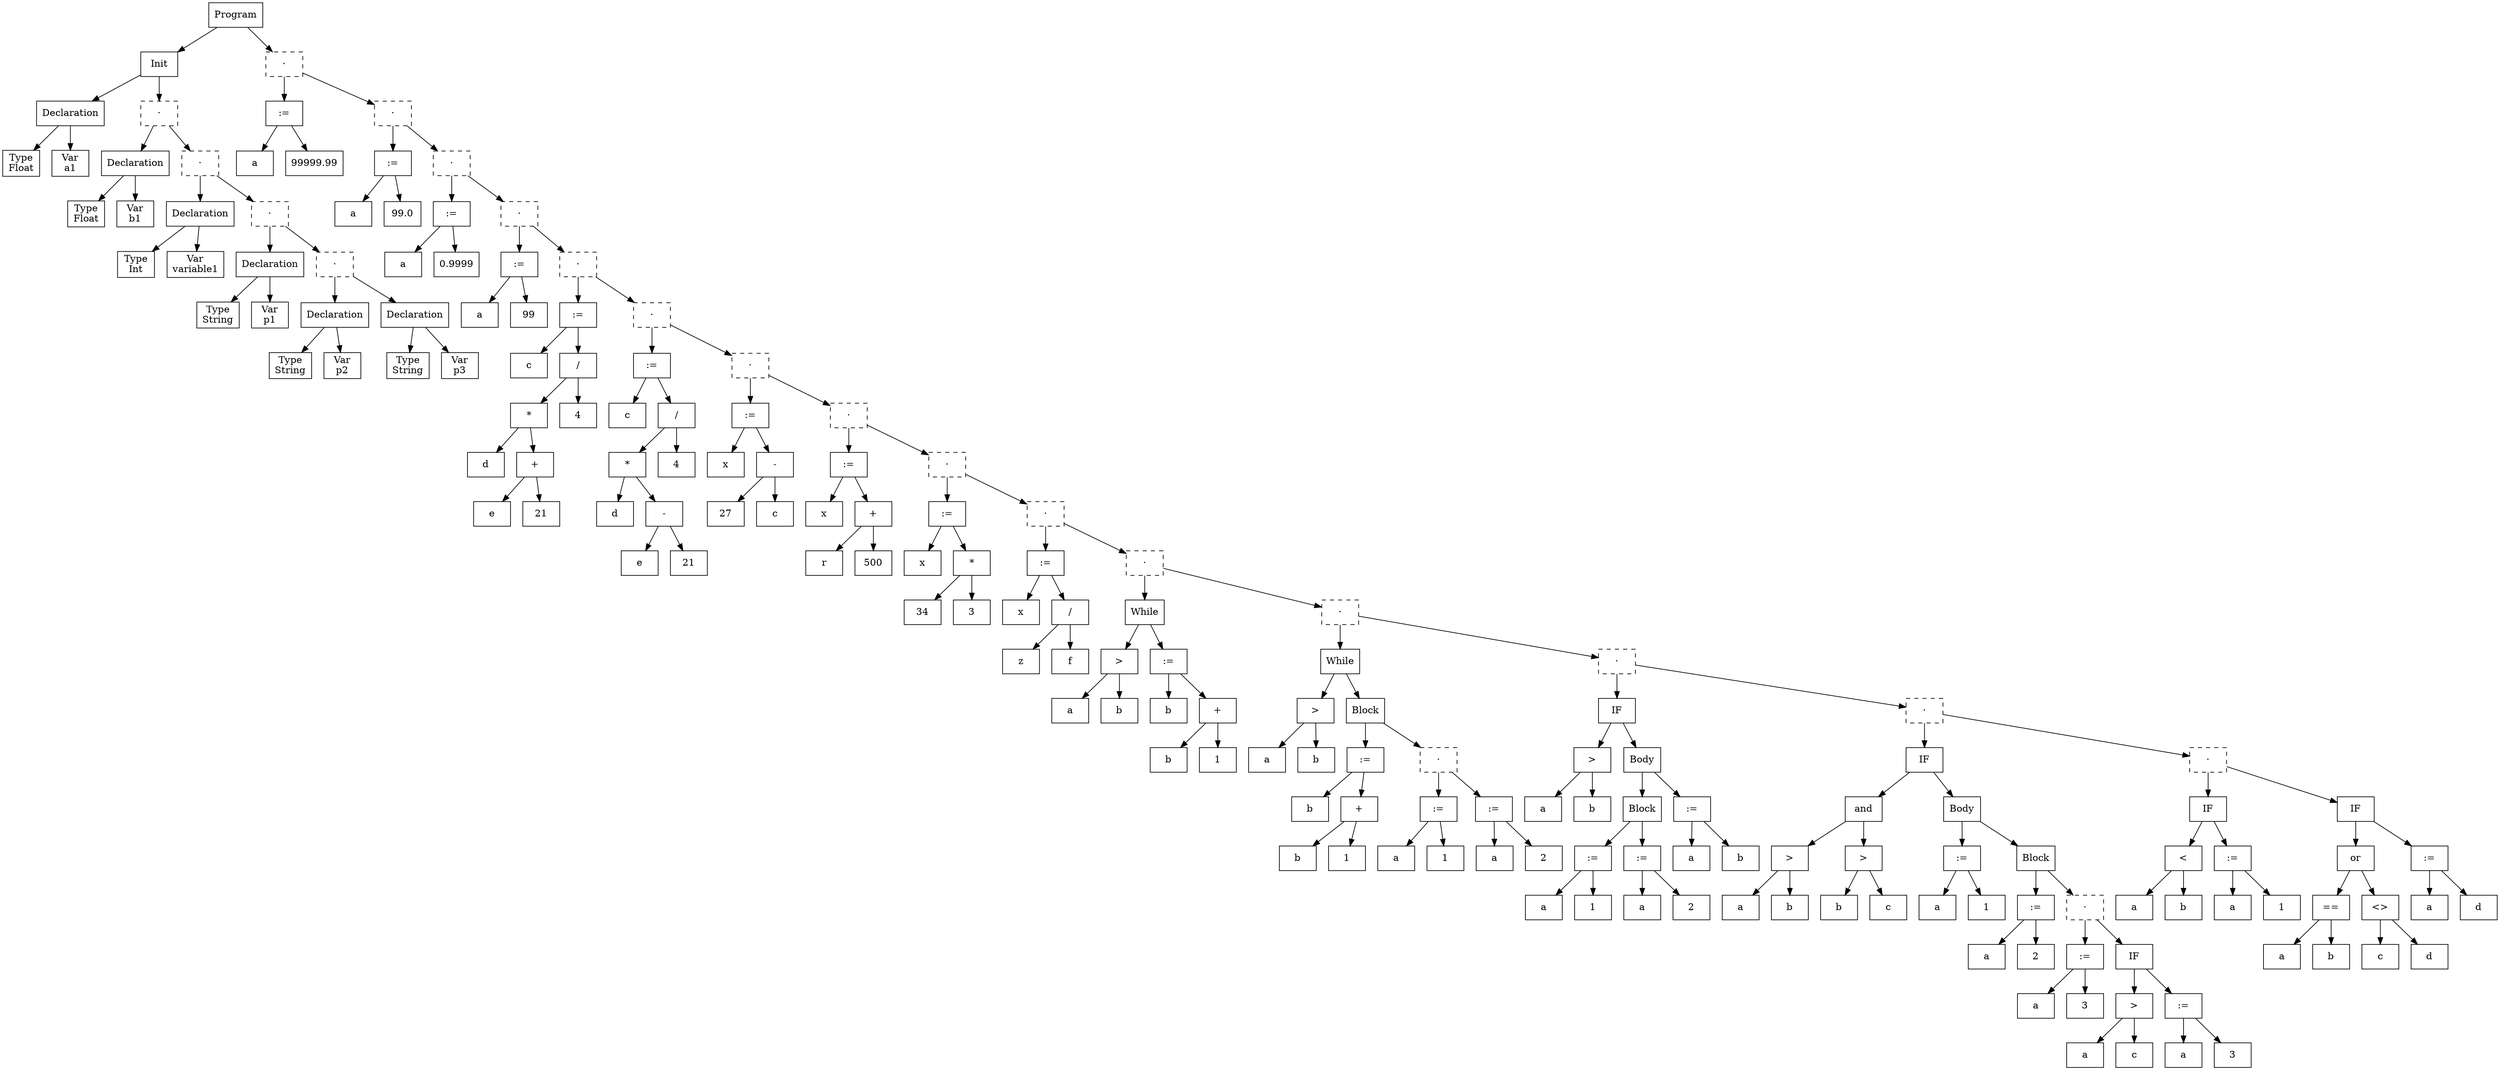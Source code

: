digraph AST {
  node [shape=box];
  n1 [label="Program"];
  n1 -> n2;
  n2 [label="Init"];
  n2 -> n3;
  n3 [label="Declaration"];
  n3 -> n4;
  n4 [label="Type\nFloat"];
  n3 -> n5;
  n5 [label="Var\na1"];
  n6 [label="·", style="dashed"];
  n6 -> n7;
  n7 [label="Declaration"];
  n7 -> n8;
  n8 [label="Type\nFloat"];
  n7 -> n9;
  n9 [label="Var\nb1"];
  n10 [label="·", style="dashed"];
  n10 -> n11;
  n11 [label="Declaration"];
  n11 -> n12;
  n12 [label="Type\nInt"];
  n11 -> n13;
  n13 [label="Var\nvariable1"];
  n14 [label="·", style="dashed"];
  n14 -> n15;
  n15 [label="Declaration"];
  n15 -> n16;
  n16 [label="Type\nString"];
  n15 -> n17;
  n17 [label="Var\np1"];
  n18 [label="·", style="dashed"];
  n18 -> n19;
  n19 [label="Declaration"];
  n19 -> n20;
  n20 [label="Type\nString"];
  n19 -> n21;
  n21 [label="Var\np2"];
  n18 -> n22;
  n22 [label="Declaration"];
  n22 -> n23;
  n23 [label="Type\nString"];
  n22 -> n24;
  n24 [label="Var\np3"];
  n14 -> n18;
  n10 -> n14;
  n6 -> n10;
  n2 -> n6;
  n25 [label="·", style="dashed"];
  n25 -> n26;
  n26 [label=":="];
  n27 [label="a"];
  n26 -> n27;
  n26 -> n28;
  n28 [label="99999.99"];
  n29 [label="·", style="dashed"];
  n29 -> n30;
  n30 [label=":="];
  n31 [label="a"];
  n30 -> n31;
  n30 -> n32;
  n32 [label="99.0"];
  n33 [label="·", style="dashed"];
  n33 -> n34;
  n34 [label=":="];
  n35 [label="a"];
  n34 -> n35;
  n34 -> n36;
  n36 [label="0.9999"];
  n37 [label="·", style="dashed"];
  n37 -> n38;
  n38 [label=":="];
  n39 [label="a"];
  n38 -> n39;
  n38 -> n40;
  n40 [label="99"];
  n41 [label="·", style="dashed"];
  n41 -> n42;
  n42 [label=":="];
  n43 [label="c"];
  n42 -> n43;
  n42 -> n44;
  n44 [label="/"];
  n44 -> n45;
  n45 [label="*"];
  n45 -> n46;
  n46 [label="d"];
  n45 -> n47;
  n47 [label="+"];
  n47 -> n48;
  n48 [label="e"];
  n47 -> n49;
  n49 [label="21"];
  n44 -> n50;
  n50 [label="4"];
  n51 [label="·", style="dashed"];
  n51 -> n52;
  n52 [label=":="];
  n53 [label="c"];
  n52 -> n53;
  n52 -> n54;
  n54 [label="/"];
  n54 -> n55;
  n55 [label="*"];
  n55 -> n56;
  n56 [label="d"];
  n55 -> n57;
  n57 [label="-"];
  n57 -> n58;
  n58 [label="e"];
  n57 -> n59;
  n59 [label="21"];
  n54 -> n60;
  n60 [label="4"];
  n61 [label="·", style="dashed"];
  n61 -> n62;
  n62 [label=":="];
  n63 [label="x"];
  n62 -> n63;
  n62 -> n64;
  n64 [label="-"];
  n64 -> n65;
  n65 [label="27"];
  n64 -> n66;
  n66 [label="c"];
  n67 [label="·", style="dashed"];
  n67 -> n68;
  n68 [label=":="];
  n69 [label="x"];
  n68 -> n69;
  n68 -> n70;
  n70 [label="+"];
  n70 -> n71;
  n71 [label="r"];
  n70 -> n72;
  n72 [label="500"];
  n73 [label="·", style="dashed"];
  n73 -> n74;
  n74 [label=":="];
  n75 [label="x"];
  n74 -> n75;
  n74 -> n76;
  n76 [label="*"];
  n76 -> n77;
  n77 [label="34"];
  n76 -> n78;
  n78 [label="3"];
  n79 [label="·", style="dashed"];
  n79 -> n80;
  n80 [label=":="];
  n81 [label="x"];
  n80 -> n81;
  n80 -> n82;
  n82 [label="/"];
  n82 -> n83;
  n83 [label="z"];
  n82 -> n84;
  n84 [label="f"];
  n85 [label="·", style="dashed"];
  n85 -> n86;
  n86 [label="While"];
  n86 -> n87;
  n87 [label=">"];
  n87 -> n88;
  n88 [label="a"];
  n87 -> n89;
  n89 [label="b"];
  n86 -> n90;
  n90 [label=":="];
  n91 [label="b"];
  n90 -> n91;
  n90 -> n92;
  n92 [label="+"];
  n92 -> n93;
  n93 [label="b"];
  n92 -> n94;
  n94 [label="1"];
  n95 [label="·", style="dashed"];
  n95 -> n96;
  n96 [label="While"];
  n96 -> n97;
  n97 [label=">"];
  n97 -> n98;
  n98 [label="a"];
  n97 -> n99;
  n99 [label="b"];
  n96 -> n100;
  n100 [label="Block"];
  n100 -> n101;
  n101 [label=":="];
  n102 [label="b"];
  n101 -> n102;
  n101 -> n103;
  n103 [label="+"];
  n103 -> n104;
  n104 [label="b"];
  n103 -> n105;
  n105 [label="1"];
  n106 [label="·", style="dashed"];
  n106 -> n107;
  n107 [label=":="];
  n108 [label="a"];
  n107 -> n108;
  n107 -> n109;
  n109 [label="1"];
  n106 -> n110;
  n110 [label=":="];
  n111 [label="a"];
  n110 -> n111;
  n110 -> n112;
  n112 [label="2"];
  n100 -> n106;
  n113 [label="·", style="dashed"];
  n113 -> n114;
  n114 [label="IF"];
  n114 -> n115;
  n115 [label=">"];
  n115 -> n116;
  n116 [label="a"];
  n115 -> n117;
  n117 [label="b"];
  n114 -> n118;
  n118 [label="Body"];
  n118 -> n119;
  n119 [label="Block"];
  n119 -> n120;
  n120 [label=":="];
  n121 [label="a"];
  n120 -> n121;
  n120 -> n122;
  n122 [label="1"];
  n119 -> n123;
  n123 [label=":="];
  n124 [label="a"];
  n123 -> n124;
  n123 -> n125;
  n125 [label="2"];
  n118 -> n126;
  n126 [label=":="];
  n127 [label="a"];
  n126 -> n127;
  n126 -> n128;
  n128 [label="b"];
  n129 [label="·", style="dashed"];
  n129 -> n130;
  n130 [label="IF"];
  n130 -> n131;
  n131 [label="and"];
  n131 -> n132;
  n132 [label=">"];
  n132 -> n133;
  n133 [label="a"];
  n132 -> n134;
  n134 [label="b"];
  n131 -> n135;
  n135 [label=">"];
  n135 -> n136;
  n136 [label="b"];
  n135 -> n137;
  n137 [label="c"];
  n130 -> n138;
  n138 [label="Body"];
  n138 -> n139;
  n139 [label=":="];
  n140 [label="a"];
  n139 -> n140;
  n139 -> n141;
  n141 [label="1"];
  n138 -> n142;
  n142 [label="Block"];
  n142 -> n143;
  n143 [label=":="];
  n144 [label="a"];
  n143 -> n144;
  n143 -> n145;
  n145 [label="2"];
  n146 [label="·", style="dashed"];
  n146 -> n147;
  n147 [label=":="];
  n148 [label="a"];
  n147 -> n148;
  n147 -> n149;
  n149 [label="3"];
  n146 -> n150;
  n150 [label="IF"];
  n150 -> n151;
  n151 [label=">"];
  n151 -> n152;
  n152 [label="a"];
  n151 -> n153;
  n153 [label="c"];
  n150 -> n154;
  n154 [label=":="];
  n155 [label="a"];
  n154 -> n155;
  n154 -> n156;
  n156 [label="3"];
  n142 -> n146;
  n157 [label="·", style="dashed"];
  n157 -> n158;
  n158 [label="IF"];
  n158 -> n159;
  n159 [label="<"];
  n159 -> n160;
  n160 [label="a"];
  n159 -> n161;
  n161 [label="b"];
  n158 -> n162;
  n162 [label=":="];
  n163 [label="a"];
  n162 -> n163;
  n162 -> n164;
  n164 [label="1"];
  n157 -> n165;
  n165 [label="IF"];
  n165 -> n166;
  n166 [label="or"];
  n166 -> n167;
  n167 [label="=="];
  n167 -> n168;
  n168 [label="a"];
  n167 -> n169;
  n169 [label="b"];
  n166 -> n170;
  n170 [label="<>"];
  n170 -> n171;
  n171 [label="c"];
  n170 -> n172;
  n172 [label="d"];
  n165 -> n173;
  n173 [label=":="];
  n174 [label="a"];
  n173 -> n174;
  n173 -> n175;
  n175 [label="d"];
  n129 -> n157;
  n113 -> n129;
  n95 -> n113;
  n85 -> n95;
  n79 -> n85;
  n73 -> n79;
  n67 -> n73;
  n61 -> n67;
  n51 -> n61;
  n41 -> n51;
  n37 -> n41;
  n33 -> n37;
  n29 -> n33;
  n25 -> n29;
  n1 -> n25;
}